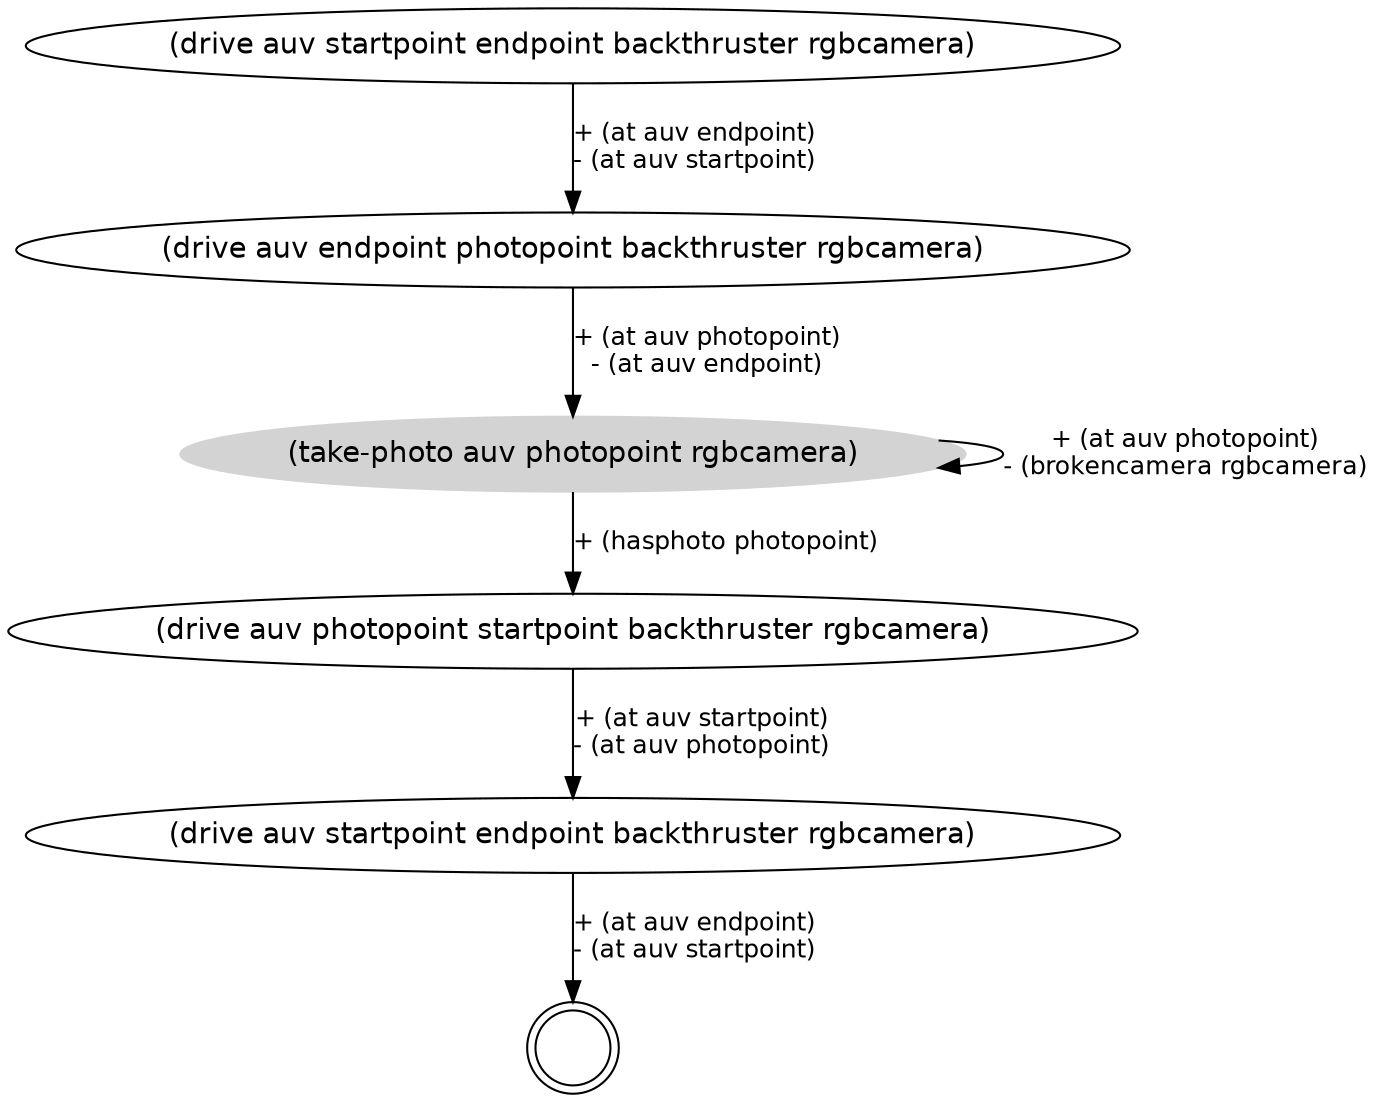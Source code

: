 digraph Struc {
 graph [fontname = "helvetica"];
 node [fontname = "helvetica"];
 edge [fontname = "helvetica"];
 node [shape=ellipse];
 packMode="graph";
 n0 [label="(drive auv startpoint endpoint backthruster rgbcamera)"];
 n0->n1 [fontsize=12, label="+ (at auv endpoint)\n- (at auv startpoint)"];
 n1 [label="(drive auv endpoint photopoint backthruster rgbcamera)"];
 n1->n2 [fontsize=12, label="+ (at auv photopoint)\n- (at auv endpoint)"];
 n2 [style=filled, color=lightgrey, label="(take-photo auv photopoint rgbcamera)"];
 n2->n2 [fontsize=12, label="+ (at auv photopoint)\n- (brokencamera rgbcamera)"];
 n2->n3 [fontsize=12, label="+ (hasphoto photopoint)"];
 n3 [label="(drive auv photopoint startpoint backthruster rgbcamera)"];
 n3->n4 [fontsize=12, label="+ (at auv startpoint)\n- (at auv photopoint)"];
 n4 [label="(drive auv startpoint endpoint backthruster rgbcamera)"];
 n4->n5 [fontsize=12, label="+ (at auv endpoint)\n- (at auv startpoint)"];
 n5 [shape=circle,label="",peripheries=2];
}